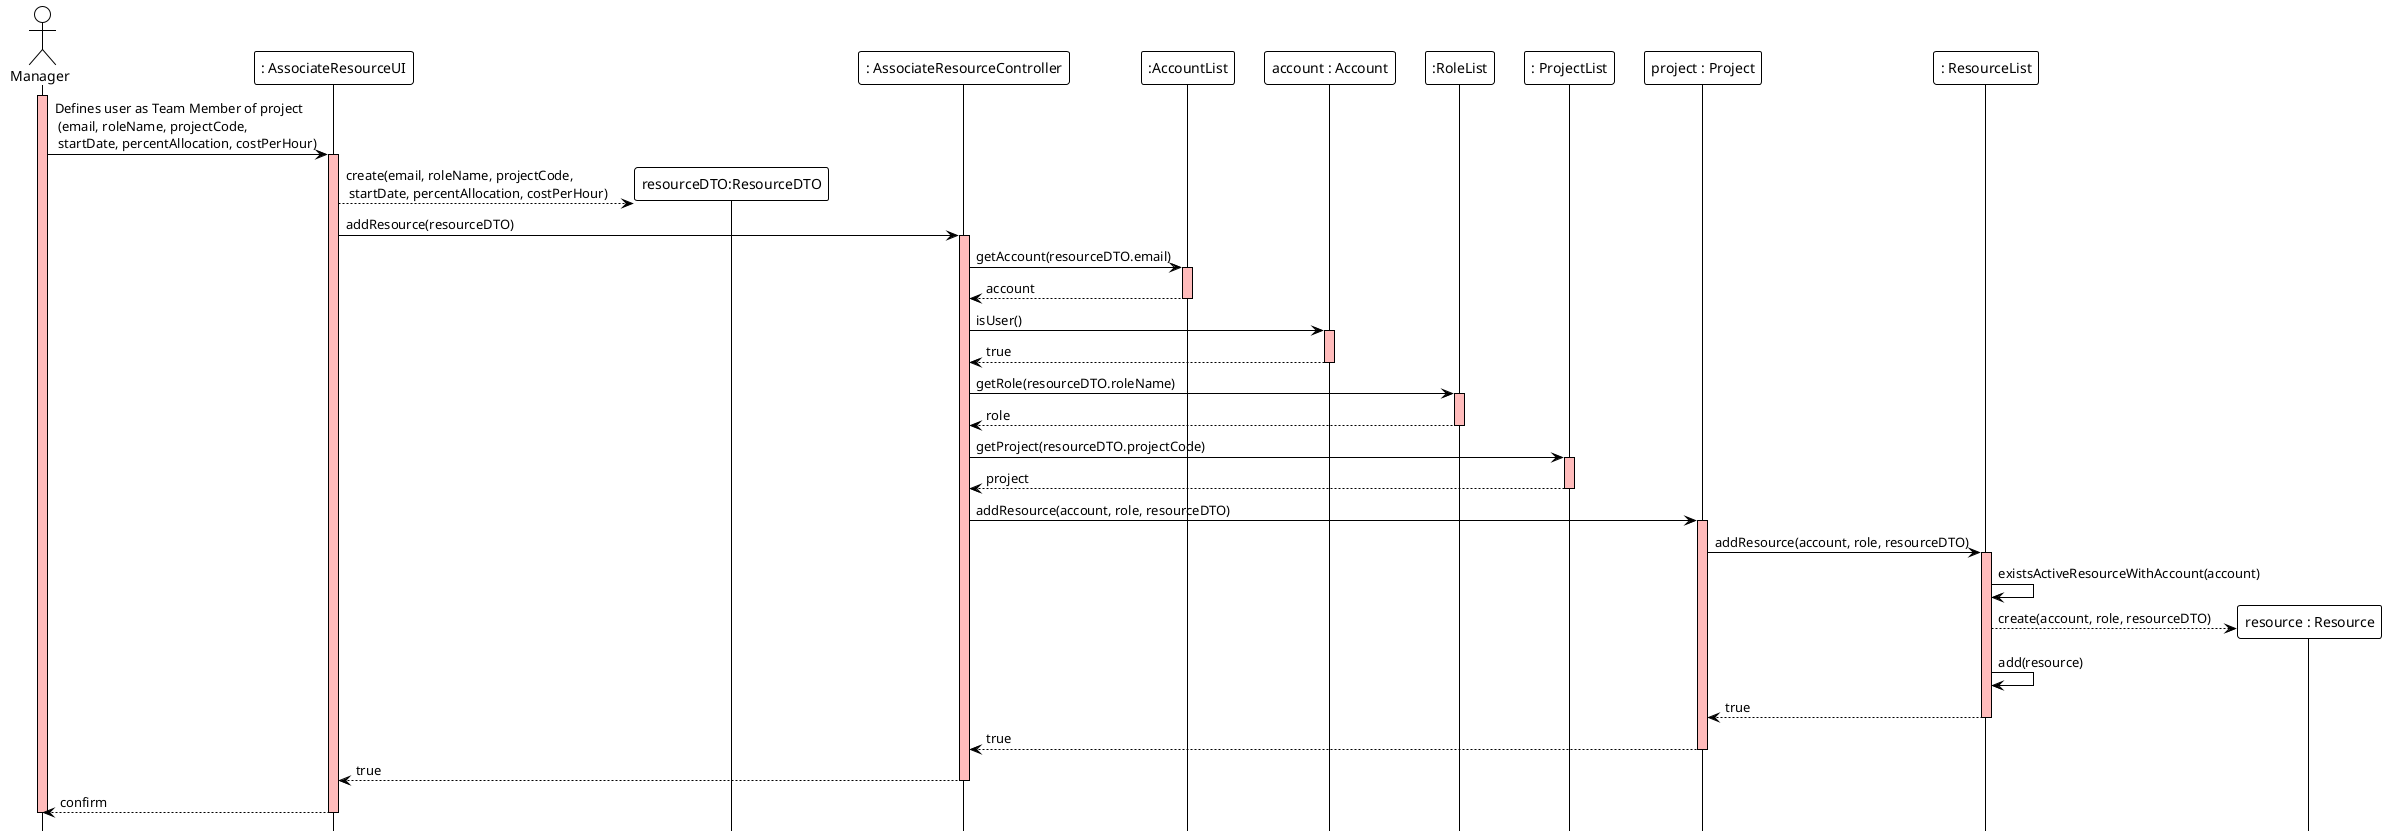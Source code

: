@startuml
!theme plain
hide footbox

Actor Manager
participant ": AssociateResourceUI" as UI
participant "resourceDTO:ResourceDTO" as dto
participant ": AssociateResourceController" as Controller
participant ":AccountList" as AccountList
participant "account : Account" as account
participant ":RoleList" as RoleList
participant ": ProjectList" as ProjectList
participant "project : Project" as project
participant ": ResourceList" as ResourceList
participant "resource : Resource" as resource

activate Manager #FFBBBB
Manager -> UI : Defines user as Team Member of project\n (email, roleName, projectCode,\n startDate, percentAllocation, costPerHour)

activate UI #FFBBBB
UI --> dto ** : create(email, roleName, projectCode,\n startDate, percentAllocation, costPerHour)
UI -> Controller : addResource(resourceDTO)

activate Controller #FFBBBB
Controller -> AccountList : getAccount(resourceDTO.email)
activate AccountList #FFBBBB
AccountList --> Controller : account
deactivate AccountList


Controller -> account : isUser()
activate account #FFBBBB
account --> Controller : true
deactivate account

Controller -> RoleList : getRole(resourceDTO.roleName)
activate RoleList #FFBBBB
RoleList --> Controller : role
deactivate RoleList

Controller -> ProjectList : getProject(resourceDTO.projectCode)
activate ProjectList #FFBBBB
ProjectList --> Controller : project
deactivate ProjectList
Controller -> project : addResource(account, role, resourceDTO)

activate project #FFBBBB
project -> ResourceList : addResource(account, role, resourceDTO)

activate ResourceList #FFBBBB
ResourceList -> ResourceList: existsActiveResourceWithAccount(account)

ResourceList --> resource ** : create(account, role, resourceDTO)
ResourceList -> ResourceList : add(resource)
ResourceList --> project: true
deactivate ResourceList

project --> Controller: true
deactivate project

Controller --> UI : true
deactivate Controller

UI --> Manager : confirm
deactivate UI

deactivate Manager

@enduml